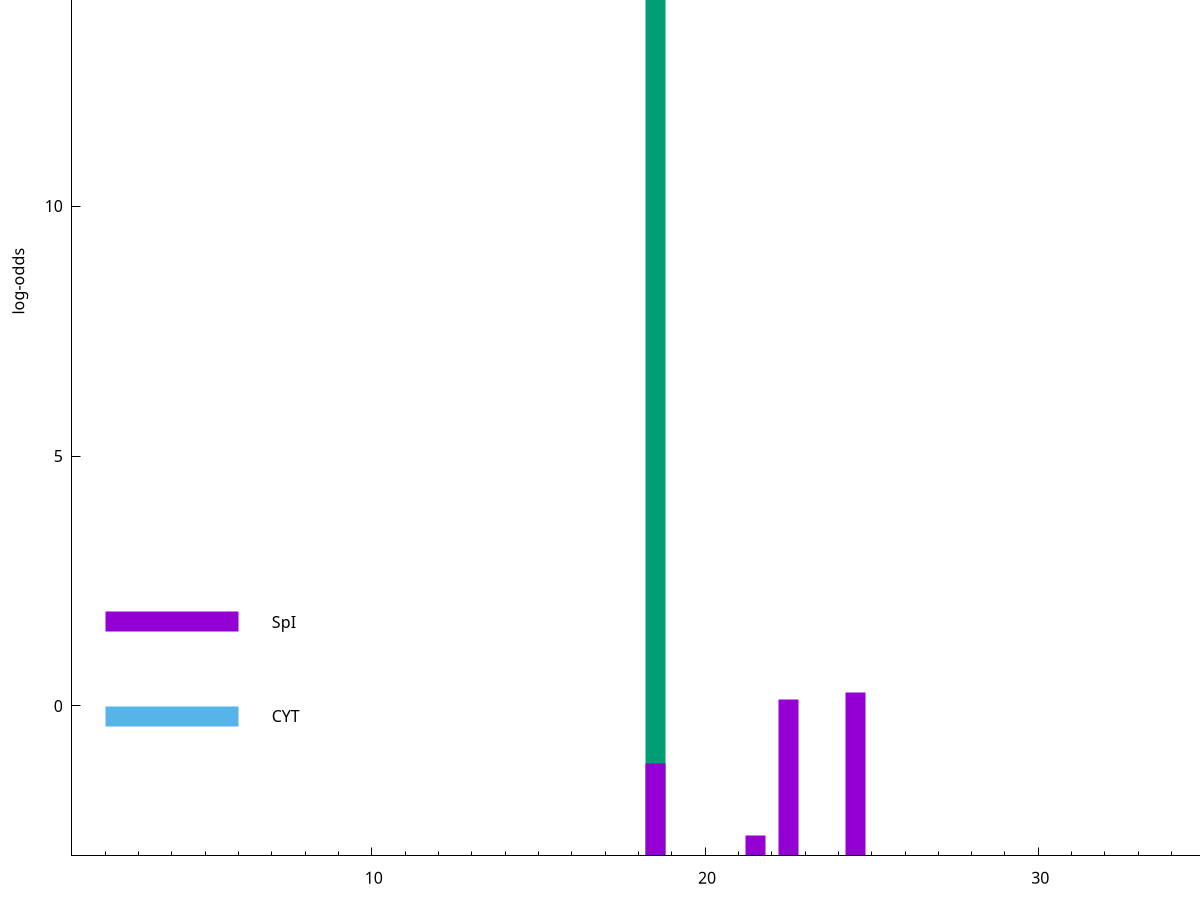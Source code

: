 set title "LipoP predictions for SRR4017833.gff"
set size 2., 1.4
set xrange [1:70] 
set mxtics 10
set yrange [-3:20]
set y2range [0:23]
set ylabel "log-odds"
set term postscript eps color solid "Helvetica" 30
set output "SRR4017833.gff23.eps"
set arrow from 2,17.0332 to 6,17.0332 nohead lt 2 lw 20
set label "SpII" at 7,17.0332
set arrow from 2,1.68199 to 6,1.68199 nohead lt 1 lw 20
set label "SpI" at 7,1.68199
set arrow from 2,-0.200913 to 6,-0.200913 nohead lt 3 lw 20
set label "CYT" at 7,-0.200913
set arrow from 2,17.0332 to 6,17.0332 nohead lt 2 lw 20
set label "SpII" at 7,17.0332
# NOTE: The scores below are the log-odds scores with the threshold
# NOTE: subtracted (a hack to make gnuplot make the histogram all
# NOTE: look nice).
plot "-" axes x1y2 title "" with impulses lt 2 lw 20, "-" axes x1y2 title "" with impulses lt 1 lw 20
18.500000 20.033200
e
24.500000 3.264681
22.500000 3.134624
18.500000 1.846970
21.500000 0.403990
e
exit
